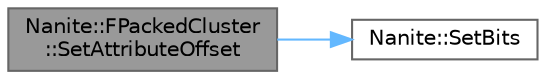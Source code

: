digraph "Nanite::FPackedCluster::SetAttributeOffset"
{
 // INTERACTIVE_SVG=YES
 // LATEX_PDF_SIZE
  bgcolor="transparent";
  edge [fontname=Helvetica,fontsize=10,labelfontname=Helvetica,labelfontsize=10];
  node [fontname=Helvetica,fontsize=10,shape=box,height=0.2,width=0.4];
  rankdir="LR";
  Node1 [id="Node000001",label="Nanite::FPackedCluster\l::SetAttributeOffset",height=0.2,width=0.4,color="gray40", fillcolor="grey60", style="filled", fontcolor="black",tooltip=" "];
  Node1 -> Node2 [id="edge1_Node000001_Node000002",color="steelblue1",style="solid",tooltip=" "];
  Node2 [id="Node000002",label="Nanite::SetBits",height=0.2,width=0.4,color="grey40", fillcolor="white", style="filled",URL="$d0/de2/namespaceNanite.html#ae48ac5a04c223a39d8dc5df17b6d7430",tooltip=" "];
}
